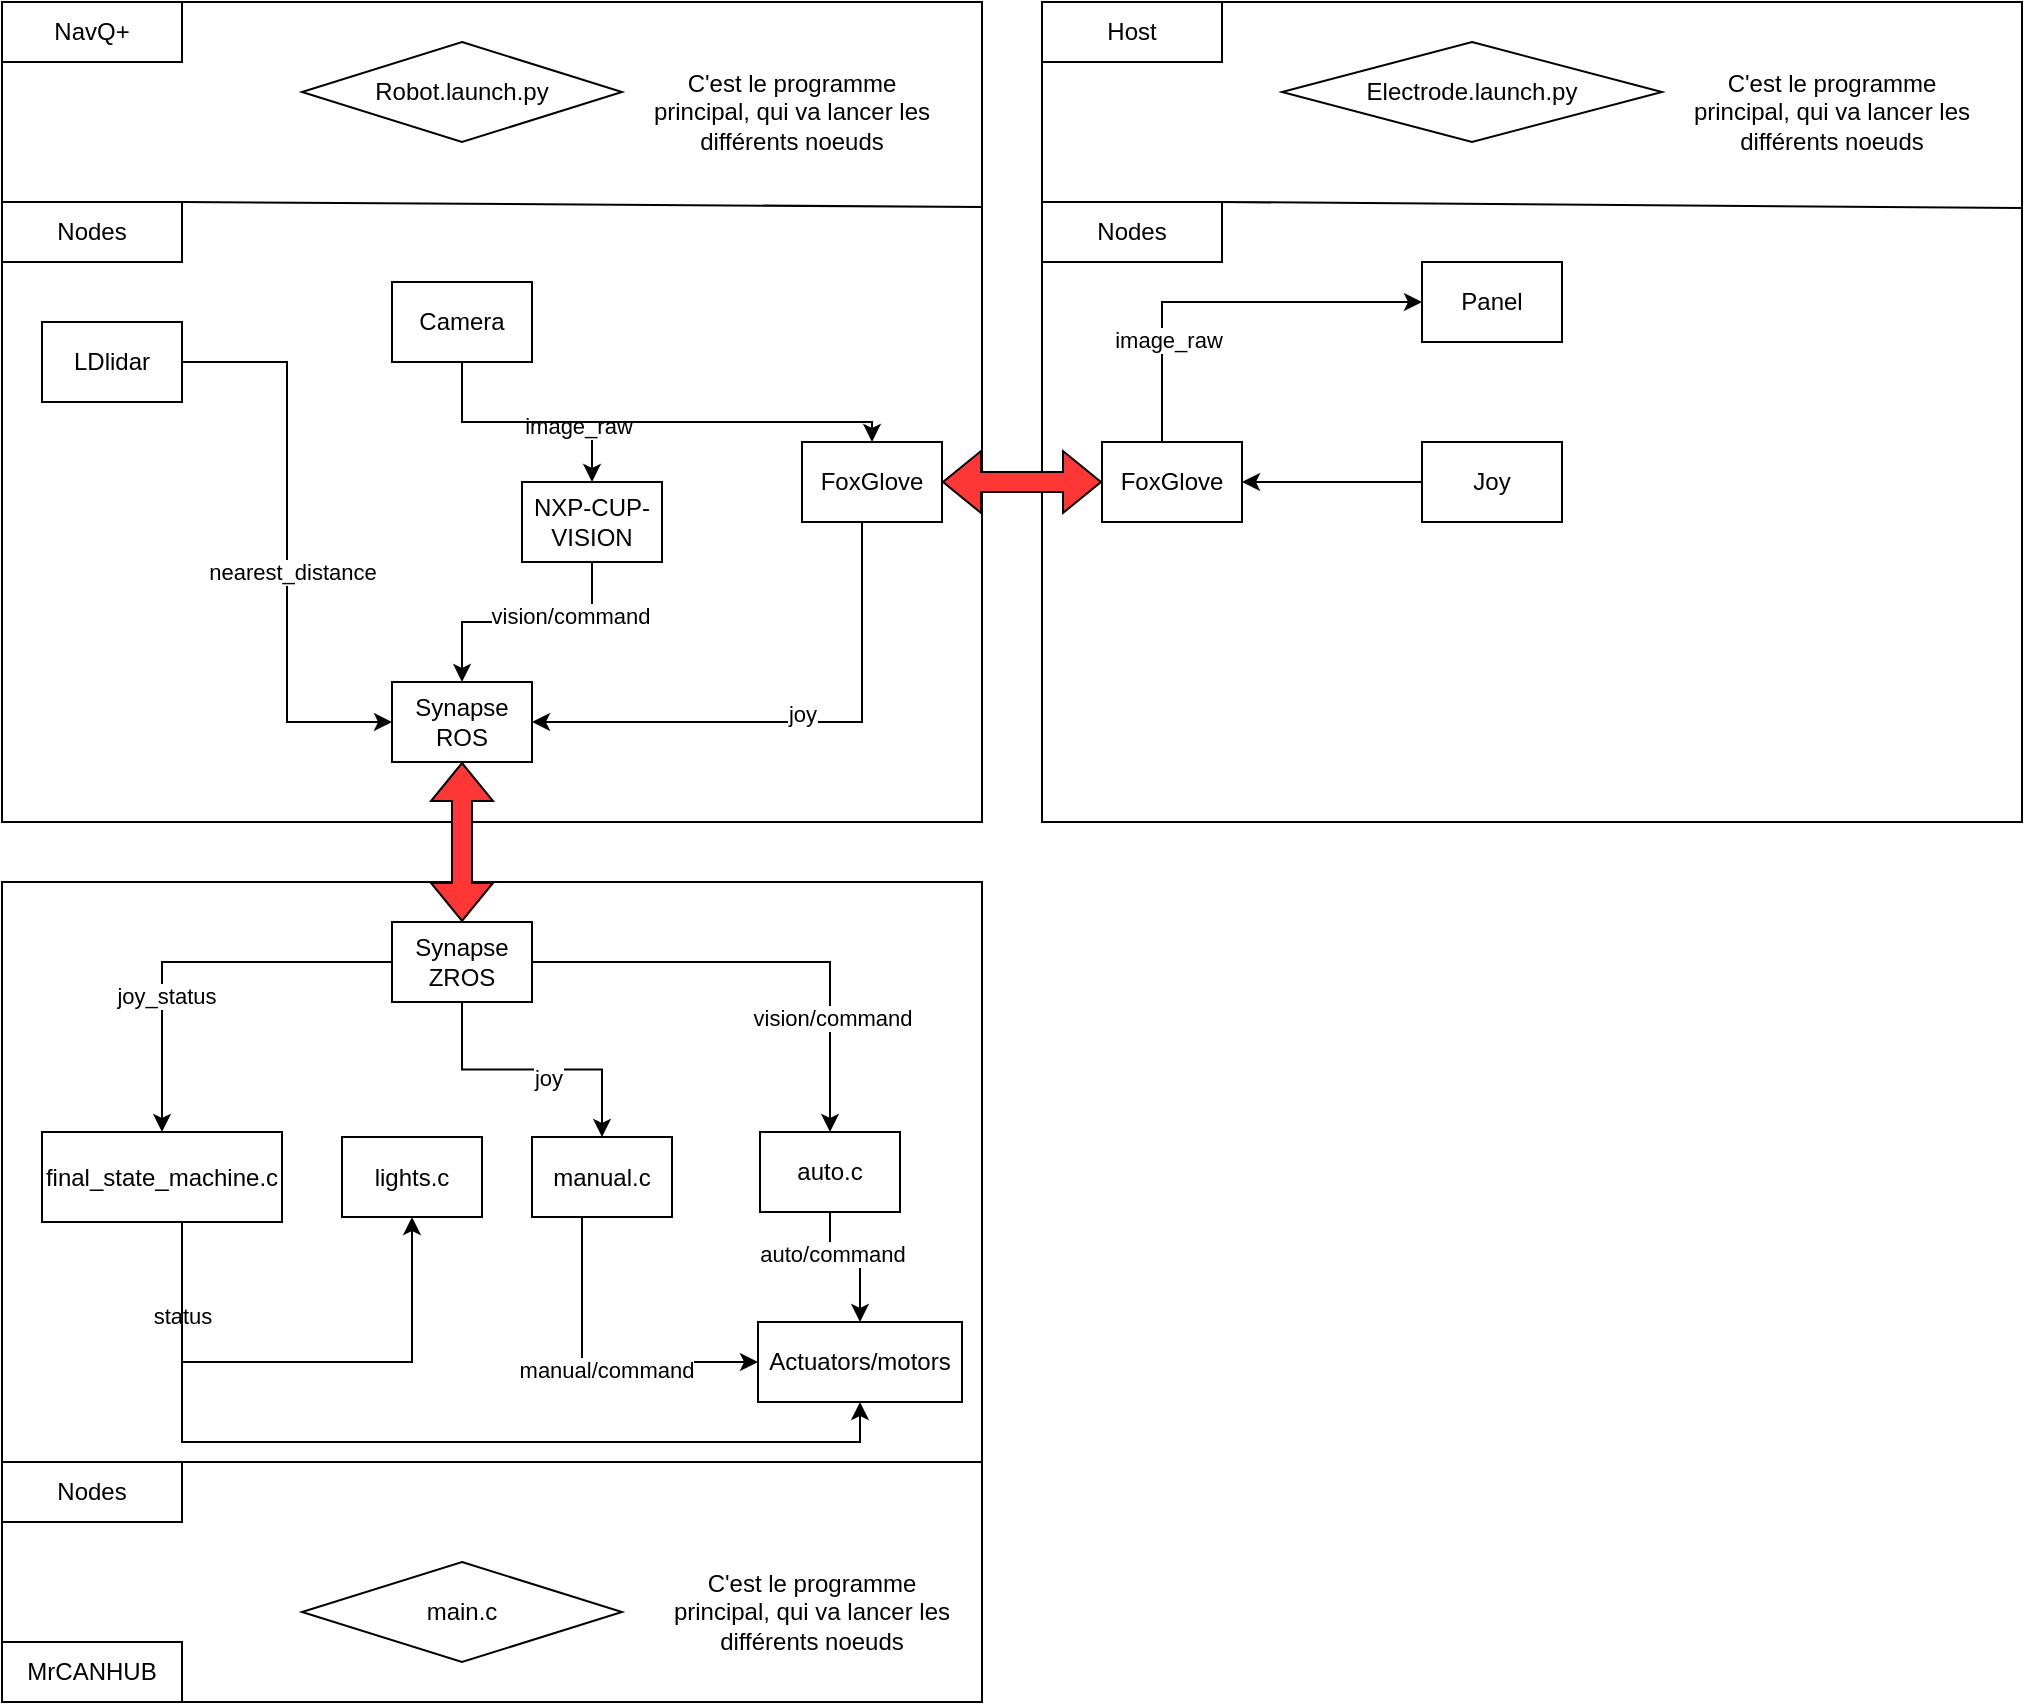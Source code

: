 <mxfile version="24.0.7" type="device">
  <diagram id="C5RBs43oDa-KdzZeNtuy" name="Page-1">
    <mxGraphModel dx="1459" dy="999" grid="1" gridSize="10" guides="1" tooltips="1" connect="1" arrows="1" fold="1" page="1" pageScale="1" pageWidth="827" pageHeight="1169" math="0" shadow="0">
      <root>
        <mxCell id="WIyWlLk6GJQsqaUBKTNV-0" />
        <mxCell id="WIyWlLk6GJQsqaUBKTNV-1" parent="WIyWlLk6GJQsqaUBKTNV-0" />
        <mxCell id="-_gF3k55TBkOPMaDyCZm-71" value="" style="rounded=0;whiteSpace=wrap;html=1;" vertex="1" parent="WIyWlLk6GJQsqaUBKTNV-1">
          <mxGeometry x="520" width="490" height="410" as="geometry" />
        </mxCell>
        <mxCell id="-_gF3k55TBkOPMaDyCZm-1" value="" style="rounded=0;whiteSpace=wrap;html=1;" vertex="1" parent="WIyWlLk6GJQsqaUBKTNV-1">
          <mxGeometry width="490" height="410" as="geometry" />
        </mxCell>
        <mxCell id="-_gF3k55TBkOPMaDyCZm-2" value="NavQ+" style="rounded=0;whiteSpace=wrap;html=1;" vertex="1" parent="WIyWlLk6GJQsqaUBKTNV-1">
          <mxGeometry width="90" height="30" as="geometry" />
        </mxCell>
        <mxCell id="-_gF3k55TBkOPMaDyCZm-3" value="Robot.launch.py" style="rhombus;whiteSpace=wrap;html=1;" vertex="1" parent="WIyWlLk6GJQsqaUBKTNV-1">
          <mxGeometry x="150" y="20" width="160" height="50" as="geometry" />
        </mxCell>
        <mxCell id="-_gF3k55TBkOPMaDyCZm-51" style="edgeStyle=orthogonalEdgeStyle;rounded=0;orthogonalLoop=1;jettySize=auto;html=1;entryX=0;entryY=0.5;entryDx=0;entryDy=0;" edge="1" parent="WIyWlLk6GJQsqaUBKTNV-1" source="-_gF3k55TBkOPMaDyCZm-4" target="-_gF3k55TBkOPMaDyCZm-8">
          <mxGeometry relative="1" as="geometry" />
        </mxCell>
        <mxCell id="-_gF3k55TBkOPMaDyCZm-52" value="nearest_distance" style="edgeLabel;html=1;align=center;verticalAlign=middle;resizable=0;points=[];" vertex="1" connectable="0" parent="-_gF3k55TBkOPMaDyCZm-51">
          <mxGeometry x="0.105" y="2" relative="1" as="geometry">
            <mxPoint as="offset" />
          </mxGeometry>
        </mxCell>
        <mxCell id="-_gF3k55TBkOPMaDyCZm-4" value="LDlidar" style="rounded=0;whiteSpace=wrap;html=1;" vertex="1" parent="WIyWlLk6GJQsqaUBKTNV-1">
          <mxGeometry x="20" y="160" width="70" height="40" as="geometry" />
        </mxCell>
        <mxCell id="-_gF3k55TBkOPMaDyCZm-43" style="edgeStyle=orthogonalEdgeStyle;rounded=0;orthogonalLoop=1;jettySize=auto;html=1;" edge="1" parent="WIyWlLk6GJQsqaUBKTNV-1" source="-_gF3k55TBkOPMaDyCZm-6" target="-_gF3k55TBkOPMaDyCZm-7">
          <mxGeometry relative="1" as="geometry" />
        </mxCell>
        <mxCell id="-_gF3k55TBkOPMaDyCZm-44" value="image_raw" style="edgeLabel;html=1;align=center;verticalAlign=middle;resizable=0;points=[];" vertex="1" connectable="0" parent="-_gF3k55TBkOPMaDyCZm-43">
          <mxGeometry x="0.399" y="-2" relative="1" as="geometry">
            <mxPoint as="offset" />
          </mxGeometry>
        </mxCell>
        <mxCell id="-_gF3k55TBkOPMaDyCZm-53" style="edgeStyle=orthogonalEdgeStyle;rounded=0;orthogonalLoop=1;jettySize=auto;html=1;" edge="1" parent="WIyWlLk6GJQsqaUBKTNV-1" source="-_gF3k55TBkOPMaDyCZm-6" target="-_gF3k55TBkOPMaDyCZm-40">
          <mxGeometry relative="1" as="geometry">
            <Array as="points">
              <mxPoint x="230" y="210" />
              <mxPoint x="435" y="210" />
            </Array>
          </mxGeometry>
        </mxCell>
        <mxCell id="-_gF3k55TBkOPMaDyCZm-6" value="Camera" style="rounded=0;whiteSpace=wrap;html=1;" vertex="1" parent="WIyWlLk6GJQsqaUBKTNV-1">
          <mxGeometry x="195" y="140" width="70" height="40" as="geometry" />
        </mxCell>
        <mxCell id="-_gF3k55TBkOPMaDyCZm-45" style="edgeStyle=orthogonalEdgeStyle;rounded=0;orthogonalLoop=1;jettySize=auto;html=1;" edge="1" parent="WIyWlLk6GJQsqaUBKTNV-1" source="-_gF3k55TBkOPMaDyCZm-7" target="-_gF3k55TBkOPMaDyCZm-8">
          <mxGeometry relative="1" as="geometry" />
        </mxCell>
        <mxCell id="-_gF3k55TBkOPMaDyCZm-46" value="vision/command" style="edgeLabel;html=1;align=center;verticalAlign=middle;resizable=0;points=[];" vertex="1" connectable="0" parent="-_gF3k55TBkOPMaDyCZm-45">
          <mxGeometry x="-0.334" y="-3" relative="1" as="geometry">
            <mxPoint as="offset" />
          </mxGeometry>
        </mxCell>
        <mxCell id="-_gF3k55TBkOPMaDyCZm-7" value="NXP-CUP-VISION" style="rounded=0;whiteSpace=wrap;html=1;" vertex="1" parent="WIyWlLk6GJQsqaUBKTNV-1">
          <mxGeometry x="260" y="240" width="70" height="40" as="geometry" />
        </mxCell>
        <mxCell id="-_gF3k55TBkOPMaDyCZm-8" value="Synapse ROS" style="rounded=0;whiteSpace=wrap;html=1;" vertex="1" parent="WIyWlLk6GJQsqaUBKTNV-1">
          <mxGeometry x="195" y="340" width="70" height="40" as="geometry" />
        </mxCell>
        <mxCell id="-_gF3k55TBkOPMaDyCZm-10" value="" style="endArrow=none;html=1;rounded=0;exitX=1;exitY=0;exitDx=0;exitDy=0;entryX=1;entryY=0.25;entryDx=0;entryDy=0;" edge="1" parent="WIyWlLk6GJQsqaUBKTNV-1" source="-_gF3k55TBkOPMaDyCZm-12" target="-_gF3k55TBkOPMaDyCZm-1">
          <mxGeometry width="50" height="50" relative="1" as="geometry">
            <mxPoint x="250" y="130" as="sourcePoint" />
            <mxPoint x="300" y="80" as="targetPoint" />
          </mxGeometry>
        </mxCell>
        <mxCell id="-_gF3k55TBkOPMaDyCZm-11" value="C&#39;est le programme principal, qui va lancer les différents noeuds" style="text;html=1;align=center;verticalAlign=middle;whiteSpace=wrap;rounded=0;" vertex="1" parent="WIyWlLk6GJQsqaUBKTNV-1">
          <mxGeometry x="320" y="30" width="150" height="50" as="geometry" />
        </mxCell>
        <mxCell id="-_gF3k55TBkOPMaDyCZm-12" value="Nodes" style="rounded=0;whiteSpace=wrap;html=1;" vertex="1" parent="WIyWlLk6GJQsqaUBKTNV-1">
          <mxGeometry y="100" width="90" height="30" as="geometry" />
        </mxCell>
        <mxCell id="-_gF3k55TBkOPMaDyCZm-22" value="" style="rounded=0;whiteSpace=wrap;html=1;" vertex="1" parent="WIyWlLk6GJQsqaUBKTNV-1">
          <mxGeometry y="440" width="490" height="410" as="geometry" />
        </mxCell>
        <mxCell id="-_gF3k55TBkOPMaDyCZm-23" value="MrCANHUB" style="rounded=0;whiteSpace=wrap;html=1;" vertex="1" parent="WIyWlLk6GJQsqaUBKTNV-1">
          <mxGeometry y="820" width="90" height="30" as="geometry" />
        </mxCell>
        <mxCell id="-_gF3k55TBkOPMaDyCZm-24" value="main.c" style="rhombus;whiteSpace=wrap;html=1;" vertex="1" parent="WIyWlLk6GJQsqaUBKTNV-1">
          <mxGeometry x="150" y="780" width="160" height="50" as="geometry" />
        </mxCell>
        <mxCell id="-_gF3k55TBkOPMaDyCZm-59" style="edgeStyle=orthogonalEdgeStyle;rounded=0;orthogonalLoop=1;jettySize=auto;html=1;" edge="1" parent="WIyWlLk6GJQsqaUBKTNV-1" source="-_gF3k55TBkOPMaDyCZm-34" target="-_gF3k55TBkOPMaDyCZm-56">
          <mxGeometry relative="1" as="geometry" />
        </mxCell>
        <mxCell id="-_gF3k55TBkOPMaDyCZm-60" value="joy_status" style="edgeLabel;html=1;align=center;verticalAlign=middle;resizable=0;points=[];" vertex="1" connectable="0" parent="-_gF3k55TBkOPMaDyCZm-59">
          <mxGeometry x="0.313" y="2" relative="1" as="geometry">
            <mxPoint as="offset" />
          </mxGeometry>
        </mxCell>
        <mxCell id="-_gF3k55TBkOPMaDyCZm-62" style="edgeStyle=orthogonalEdgeStyle;rounded=0;orthogonalLoop=1;jettySize=auto;html=1;entryX=0.5;entryY=0;entryDx=0;entryDy=0;" edge="1" parent="WIyWlLk6GJQsqaUBKTNV-1" source="-_gF3k55TBkOPMaDyCZm-34" target="-_gF3k55TBkOPMaDyCZm-61">
          <mxGeometry relative="1" as="geometry" />
        </mxCell>
        <mxCell id="-_gF3k55TBkOPMaDyCZm-63" value="joy" style="edgeLabel;html=1;align=center;verticalAlign=middle;resizable=0;points=[];" vertex="1" connectable="0" parent="-_gF3k55TBkOPMaDyCZm-62">
          <mxGeometry x="0.102" y="-4" relative="1" as="geometry">
            <mxPoint as="offset" />
          </mxGeometry>
        </mxCell>
        <mxCell id="-_gF3k55TBkOPMaDyCZm-84" style="edgeStyle=orthogonalEdgeStyle;rounded=0;orthogonalLoop=1;jettySize=auto;html=1;" edge="1" parent="WIyWlLk6GJQsqaUBKTNV-1" source="-_gF3k55TBkOPMaDyCZm-34" target="-_gF3k55TBkOPMaDyCZm-83">
          <mxGeometry relative="1" as="geometry" />
        </mxCell>
        <mxCell id="-_gF3k55TBkOPMaDyCZm-85" value="vision/command" style="edgeLabel;html=1;align=center;verticalAlign=middle;resizable=0;points=[];" vertex="1" connectable="0" parent="-_gF3k55TBkOPMaDyCZm-84">
          <mxGeometry x="0.51" y="1" relative="1" as="geometry">
            <mxPoint as="offset" />
          </mxGeometry>
        </mxCell>
        <mxCell id="-_gF3k55TBkOPMaDyCZm-34" value="Synapse ZROS" style="rounded=0;whiteSpace=wrap;html=1;" vertex="1" parent="WIyWlLk6GJQsqaUBKTNV-1">
          <mxGeometry x="195" y="460" width="70" height="40" as="geometry" />
        </mxCell>
        <mxCell id="-_gF3k55TBkOPMaDyCZm-35" value="" style="endArrow=none;html=1;rounded=0;exitX=1;exitY=0;exitDx=0;exitDy=0;" edge="1" parent="WIyWlLk6GJQsqaUBKTNV-1" source="-_gF3k55TBkOPMaDyCZm-37">
          <mxGeometry width="50" height="50" relative="1" as="geometry">
            <mxPoint x="250" y="570" as="sourcePoint" />
            <mxPoint x="490" y="730" as="targetPoint" />
          </mxGeometry>
        </mxCell>
        <mxCell id="-_gF3k55TBkOPMaDyCZm-36" value="C&#39;est le programme principal, qui va lancer les différents noeuds" style="text;html=1;align=center;verticalAlign=middle;whiteSpace=wrap;rounded=0;" vertex="1" parent="WIyWlLk6GJQsqaUBKTNV-1">
          <mxGeometry x="330" y="780" width="150" height="50" as="geometry" />
        </mxCell>
        <mxCell id="-_gF3k55TBkOPMaDyCZm-37" value="Nodes" style="rounded=0;whiteSpace=wrap;html=1;" vertex="1" parent="WIyWlLk6GJQsqaUBKTNV-1">
          <mxGeometry y="730" width="90" height="30" as="geometry" />
        </mxCell>
        <mxCell id="-_gF3k55TBkOPMaDyCZm-39" value="" style="shape=flexArrow;endArrow=classic;startArrow=classic;html=1;rounded=0;exitX=0.5;exitY=1;exitDx=0;exitDy=0;entryX=0.5;entryY=0;entryDx=0;entryDy=0;strokeColor=default;fillColor=#FF3636;" edge="1" parent="WIyWlLk6GJQsqaUBKTNV-1" source="-_gF3k55TBkOPMaDyCZm-8" target="-_gF3k55TBkOPMaDyCZm-34">
          <mxGeometry width="100" height="100" relative="1" as="geometry">
            <mxPoint x="280" y="360" as="sourcePoint" />
            <mxPoint x="380" y="260" as="targetPoint" />
          </mxGeometry>
        </mxCell>
        <mxCell id="-_gF3k55TBkOPMaDyCZm-57" style="edgeStyle=orthogonalEdgeStyle;rounded=0;orthogonalLoop=1;jettySize=auto;html=1;entryX=1;entryY=0.5;entryDx=0;entryDy=0;" edge="1" parent="WIyWlLk6GJQsqaUBKTNV-1" source="-_gF3k55TBkOPMaDyCZm-40" target="-_gF3k55TBkOPMaDyCZm-8">
          <mxGeometry relative="1" as="geometry">
            <Array as="points">
              <mxPoint x="430" y="360" />
            </Array>
          </mxGeometry>
        </mxCell>
        <mxCell id="-_gF3k55TBkOPMaDyCZm-58" value="joy" style="edgeLabel;html=1;align=center;verticalAlign=middle;resizable=0;points=[];" vertex="1" connectable="0" parent="-_gF3k55TBkOPMaDyCZm-57">
          <mxGeometry x="-0.015" y="-4" relative="1" as="geometry">
            <mxPoint as="offset" />
          </mxGeometry>
        </mxCell>
        <mxCell id="-_gF3k55TBkOPMaDyCZm-40" value="FoxGlove" style="rounded=0;whiteSpace=wrap;html=1;" vertex="1" parent="WIyWlLk6GJQsqaUBKTNV-1">
          <mxGeometry x="400" y="220" width="70" height="40" as="geometry" />
        </mxCell>
        <mxCell id="-_gF3k55TBkOPMaDyCZm-54" value="" style="shape=flexArrow;endArrow=classic;startArrow=classic;html=1;rounded=0;strokeColor=default;fillColor=#FF3636;entryX=1;entryY=0.5;entryDx=0;entryDy=0;" edge="1" parent="WIyWlLk6GJQsqaUBKTNV-1" target="-_gF3k55TBkOPMaDyCZm-40">
          <mxGeometry width="100" height="100" relative="1" as="geometry">
            <mxPoint x="550" y="240" as="sourcePoint" />
            <mxPoint x="600" y="300" as="targetPoint" />
          </mxGeometry>
        </mxCell>
        <mxCell id="-_gF3k55TBkOPMaDyCZm-67" style="edgeStyle=orthogonalEdgeStyle;rounded=0;orthogonalLoop=1;jettySize=auto;html=1;entryX=0.5;entryY=1;entryDx=0;entryDy=0;" edge="1" parent="WIyWlLk6GJQsqaUBKTNV-1" source="-_gF3k55TBkOPMaDyCZm-56" target="-_gF3k55TBkOPMaDyCZm-64">
          <mxGeometry relative="1" as="geometry">
            <Array as="points">
              <mxPoint x="90" y="720" />
              <mxPoint x="429" y="720" />
            </Array>
          </mxGeometry>
        </mxCell>
        <mxCell id="-_gF3k55TBkOPMaDyCZm-68" value="status" style="edgeLabel;html=1;align=center;verticalAlign=middle;resizable=0;points=[];" vertex="1" connectable="0" parent="-_gF3k55TBkOPMaDyCZm-67">
          <mxGeometry x="-0.799" relative="1" as="geometry">
            <mxPoint as="offset" />
          </mxGeometry>
        </mxCell>
        <mxCell id="-_gF3k55TBkOPMaDyCZm-70" style="edgeStyle=orthogonalEdgeStyle;rounded=0;orthogonalLoop=1;jettySize=auto;html=1;entryX=0.5;entryY=1;entryDx=0;entryDy=0;" edge="1" parent="WIyWlLk6GJQsqaUBKTNV-1" source="-_gF3k55TBkOPMaDyCZm-56" target="-_gF3k55TBkOPMaDyCZm-69">
          <mxGeometry relative="1" as="geometry">
            <Array as="points">
              <mxPoint x="90" y="680" />
              <mxPoint x="205" y="680" />
            </Array>
          </mxGeometry>
        </mxCell>
        <mxCell id="-_gF3k55TBkOPMaDyCZm-56" value="final_state_machine.c" style="rounded=0;whiteSpace=wrap;html=1;" vertex="1" parent="WIyWlLk6GJQsqaUBKTNV-1">
          <mxGeometry x="20" y="565" width="120" height="45" as="geometry" />
        </mxCell>
        <mxCell id="-_gF3k55TBkOPMaDyCZm-65" style="edgeStyle=orthogonalEdgeStyle;rounded=0;orthogonalLoop=1;jettySize=auto;html=1;entryX=0;entryY=0.5;entryDx=0;entryDy=0;" edge="1" parent="WIyWlLk6GJQsqaUBKTNV-1" source="-_gF3k55TBkOPMaDyCZm-61" target="-_gF3k55TBkOPMaDyCZm-64">
          <mxGeometry relative="1" as="geometry">
            <Array as="points">
              <mxPoint x="290" y="680" />
            </Array>
          </mxGeometry>
        </mxCell>
        <mxCell id="-_gF3k55TBkOPMaDyCZm-66" value="manual/command" style="edgeLabel;html=1;align=center;verticalAlign=middle;resizable=0;points=[];" vertex="1" connectable="0" parent="-_gF3k55TBkOPMaDyCZm-65">
          <mxGeometry x="0.047" y="-4" relative="1" as="geometry">
            <mxPoint as="offset" />
          </mxGeometry>
        </mxCell>
        <mxCell id="-_gF3k55TBkOPMaDyCZm-61" value="manual.c" style="rounded=0;whiteSpace=wrap;html=1;" vertex="1" parent="WIyWlLk6GJQsqaUBKTNV-1">
          <mxGeometry x="265" y="567.5" width="70" height="40" as="geometry" />
        </mxCell>
        <mxCell id="-_gF3k55TBkOPMaDyCZm-64" value="Actuators/motors" style="rounded=0;whiteSpace=wrap;html=1;" vertex="1" parent="WIyWlLk6GJQsqaUBKTNV-1">
          <mxGeometry x="378" y="660" width="102" height="40" as="geometry" />
        </mxCell>
        <mxCell id="-_gF3k55TBkOPMaDyCZm-69" value="lights.c" style="rounded=0;whiteSpace=wrap;html=1;" vertex="1" parent="WIyWlLk6GJQsqaUBKTNV-1">
          <mxGeometry x="170" y="567.5" width="70" height="40" as="geometry" />
        </mxCell>
        <mxCell id="-_gF3k55TBkOPMaDyCZm-72" value="Host" style="rounded=0;whiteSpace=wrap;html=1;" vertex="1" parent="WIyWlLk6GJQsqaUBKTNV-1">
          <mxGeometry x="520" width="90" height="30" as="geometry" />
        </mxCell>
        <mxCell id="-_gF3k55TBkOPMaDyCZm-73" value="Electrode.launch.py" style="rhombus;whiteSpace=wrap;html=1;" vertex="1" parent="WIyWlLk6GJQsqaUBKTNV-1">
          <mxGeometry x="640" y="20" width="190" height="50" as="geometry" />
        </mxCell>
        <mxCell id="-_gF3k55TBkOPMaDyCZm-74" value="" style="endArrow=none;html=1;rounded=0;exitX=1;exitY=0;exitDx=0;exitDy=0;entryX=1;entryY=0.25;entryDx=0;entryDy=0;" edge="1" parent="WIyWlLk6GJQsqaUBKTNV-1">
          <mxGeometry width="50" height="50" relative="1" as="geometry">
            <mxPoint x="610" y="100" as="sourcePoint" />
            <mxPoint x="1010" y="103" as="targetPoint" />
          </mxGeometry>
        </mxCell>
        <mxCell id="-_gF3k55TBkOPMaDyCZm-75" value="C&#39;est le programme principal, qui va lancer les différents noeuds" style="text;html=1;align=center;verticalAlign=middle;whiteSpace=wrap;rounded=0;" vertex="1" parent="WIyWlLk6GJQsqaUBKTNV-1">
          <mxGeometry x="840" y="30" width="150" height="50" as="geometry" />
        </mxCell>
        <mxCell id="-_gF3k55TBkOPMaDyCZm-76" value="Nodes" style="rounded=0;whiteSpace=wrap;html=1;" vertex="1" parent="WIyWlLk6GJQsqaUBKTNV-1">
          <mxGeometry x="520" y="100" width="90" height="30" as="geometry" />
        </mxCell>
        <mxCell id="-_gF3k55TBkOPMaDyCZm-81" style="edgeStyle=orthogonalEdgeStyle;rounded=0;orthogonalLoop=1;jettySize=auto;html=1;entryX=0;entryY=0.5;entryDx=0;entryDy=0;" edge="1" parent="WIyWlLk6GJQsqaUBKTNV-1" source="-_gF3k55TBkOPMaDyCZm-77" target="-_gF3k55TBkOPMaDyCZm-80">
          <mxGeometry relative="1" as="geometry">
            <Array as="points">
              <mxPoint x="580" y="150" />
            </Array>
          </mxGeometry>
        </mxCell>
        <mxCell id="-_gF3k55TBkOPMaDyCZm-82" value="image_raw" style="edgeLabel;html=1;align=center;verticalAlign=middle;resizable=0;points=[];" vertex="1" connectable="0" parent="-_gF3k55TBkOPMaDyCZm-81">
          <mxGeometry x="-0.488" y="-3" relative="1" as="geometry">
            <mxPoint as="offset" />
          </mxGeometry>
        </mxCell>
        <mxCell id="-_gF3k55TBkOPMaDyCZm-77" value="FoxGlove" style="rounded=0;whiteSpace=wrap;html=1;" vertex="1" parent="WIyWlLk6GJQsqaUBKTNV-1">
          <mxGeometry x="550" y="220" width="70" height="40" as="geometry" />
        </mxCell>
        <mxCell id="-_gF3k55TBkOPMaDyCZm-79" style="edgeStyle=orthogonalEdgeStyle;rounded=0;orthogonalLoop=1;jettySize=auto;html=1;" edge="1" parent="WIyWlLk6GJQsqaUBKTNV-1" source="-_gF3k55TBkOPMaDyCZm-78" target="-_gF3k55TBkOPMaDyCZm-77">
          <mxGeometry relative="1" as="geometry" />
        </mxCell>
        <mxCell id="-_gF3k55TBkOPMaDyCZm-78" value="Joy" style="rounded=0;whiteSpace=wrap;html=1;" vertex="1" parent="WIyWlLk6GJQsqaUBKTNV-1">
          <mxGeometry x="710" y="220" width="70" height="40" as="geometry" />
        </mxCell>
        <mxCell id="-_gF3k55TBkOPMaDyCZm-80" value="Panel" style="rounded=0;whiteSpace=wrap;html=1;" vertex="1" parent="WIyWlLk6GJQsqaUBKTNV-1">
          <mxGeometry x="710" y="130" width="70" height="40" as="geometry" />
        </mxCell>
        <mxCell id="-_gF3k55TBkOPMaDyCZm-86" style="edgeStyle=orthogonalEdgeStyle;rounded=0;orthogonalLoop=1;jettySize=auto;html=1;" edge="1" parent="WIyWlLk6GJQsqaUBKTNV-1" source="-_gF3k55TBkOPMaDyCZm-83" target="-_gF3k55TBkOPMaDyCZm-64">
          <mxGeometry relative="1" as="geometry" />
        </mxCell>
        <mxCell id="-_gF3k55TBkOPMaDyCZm-87" value="auto/command" style="edgeLabel;html=1;align=center;verticalAlign=middle;resizable=0;points=[];" vertex="1" connectable="0" parent="-_gF3k55TBkOPMaDyCZm-86">
          <mxGeometry x="-0.4" y="1" relative="1" as="geometry">
            <mxPoint as="offset" />
          </mxGeometry>
        </mxCell>
        <mxCell id="-_gF3k55TBkOPMaDyCZm-83" value="auto.c" style="rounded=0;whiteSpace=wrap;html=1;" vertex="1" parent="WIyWlLk6GJQsqaUBKTNV-1">
          <mxGeometry x="379" y="565" width="70" height="40" as="geometry" />
        </mxCell>
      </root>
    </mxGraphModel>
  </diagram>
</mxfile>

